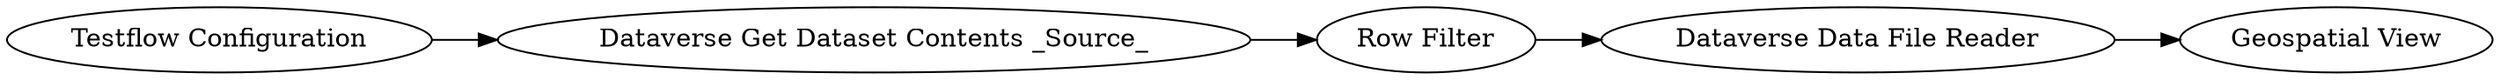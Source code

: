 digraph {
	10 [label="Row Filter"]
	15 [label="Geospatial View"]
	20 [label="Dataverse Get Dataset Contents _Source_"]
	23 [label="Dataverse Data File Reader"]
	1660 [label="Testflow Configuration"]
	10 -> 23
	20 -> 10
	23 -> 15
	1660 -> 20
	rankdir=LR
}
